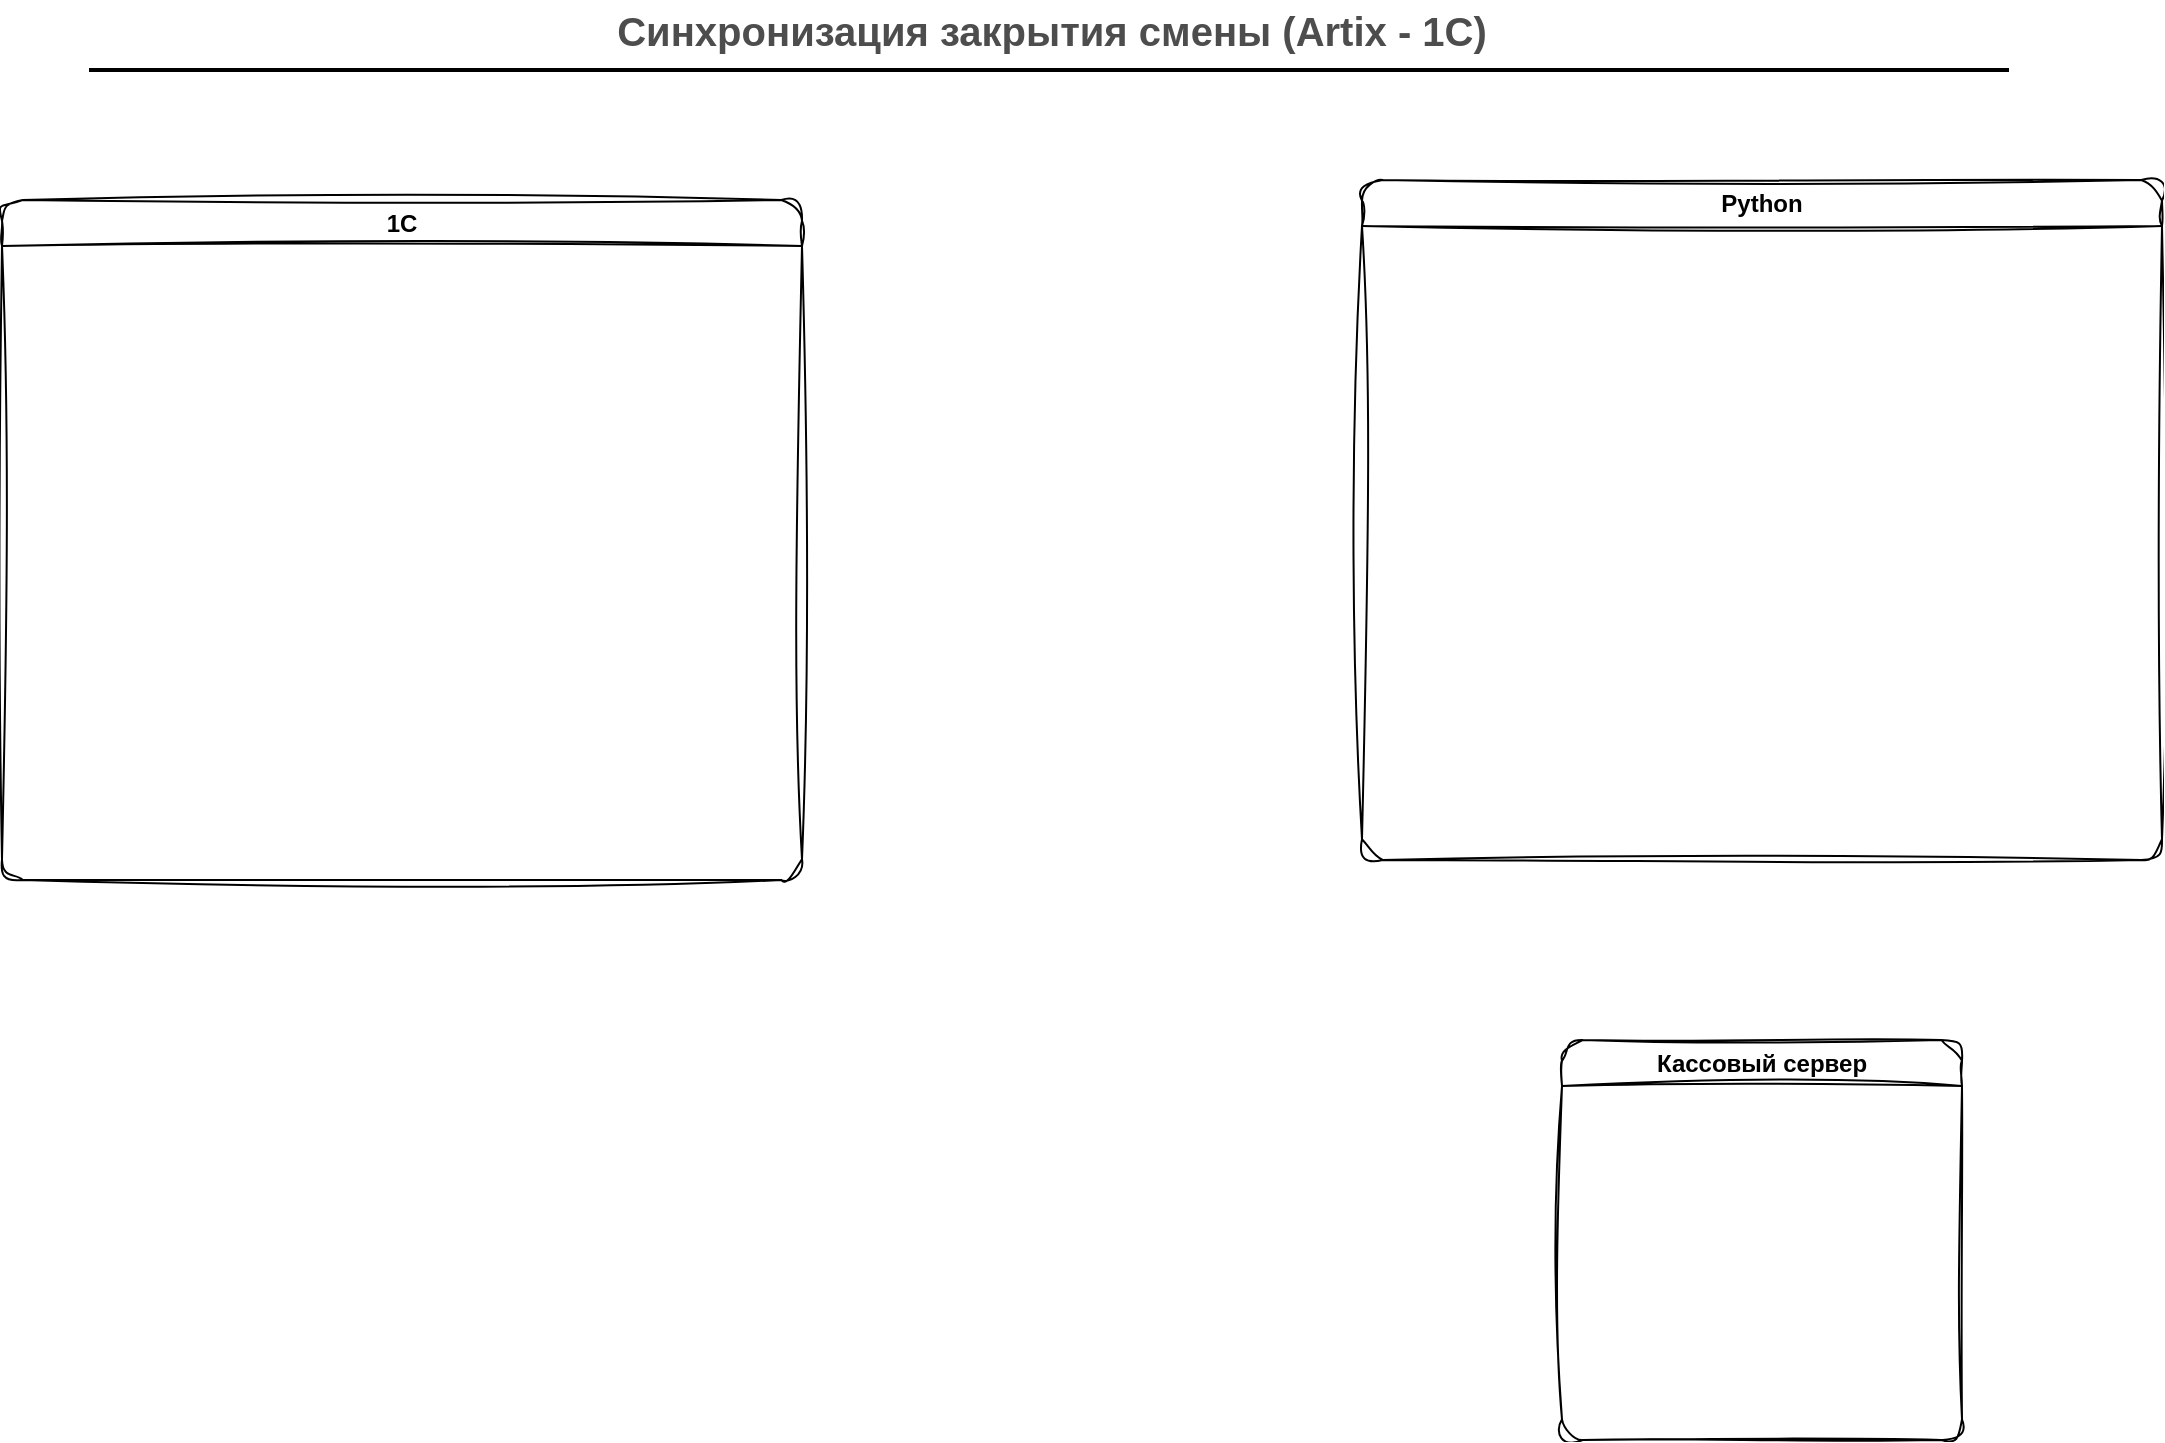 <mxfile version="20.7.4" type="device"><diagram id="C2fSY1v2SiZeoUbDoYyL" name="Page-1"><mxGraphModel dx="1434" dy="849" grid="1" gridSize="10" guides="1" tooltips="1" connect="1" arrows="1" fold="1" page="1" pageScale="1" pageWidth="1169" pageHeight="827" math="0" shadow="0"><root><mxCell id="0"/><mxCell id="1" parent="0"/><mxCell id="3ne1QswCM8ZiEu4GHsYG-31" value="Синхронизация закрытия смены (Artix - 1C)" style="text;html=1;strokeColor=none;fillColor=none;align=center;verticalAlign=middle;whiteSpace=wrap;rounded=0;fontStyle=1;fontSize=20;fontColor=#4D4D4D;" parent="1" vertex="1"><mxGeometry x="189.5" y="50" width="790" height="30" as="geometry"/></mxCell><mxCell id="3ne1QswCM8ZiEu4GHsYG-32" value="" style="line;strokeWidth=2;html=1;fontSize=20;fontColor=#4D4D4D;" parent="1" vertex="1"><mxGeometry x="103.5" y="80" width="960" height="10" as="geometry"/></mxCell><mxCell id="BDEFhimdnvqxiIuE-adb-1" value="Python" style="swimlane;whiteSpace=wrap;html=1;sketch=1;curveFitting=1;jiggle=2;glass=0;rounded=1;shadow=0;" vertex="1" parent="1"><mxGeometry x="740" y="140" width="400" height="340" as="geometry"/></mxCell><mxCell id="BDEFhimdnvqxiIuE-adb-2" value="1C" style="swimlane;whiteSpace=wrap;html=1;sketch=1;curveFitting=1;jiggle=2;glass=0;rounded=1;shadow=0;" vertex="1" parent="1"><mxGeometry x="60" y="150" width="400" height="340" as="geometry"/></mxCell><mxCell id="BDEFhimdnvqxiIuE-adb-3" value="Кассовый сервер" style="swimlane;whiteSpace=wrap;html=1;rounded=1;sketch=1;curveFitting=1;jiggle=2;glass=0;swimlaneLine=1;swimlaneFillColor=none;" vertex="1" parent="1"><mxGeometry x="840" y="570" width="200" height="200" as="geometry"/></mxCell></root></mxGraphModel></diagram></mxfile>